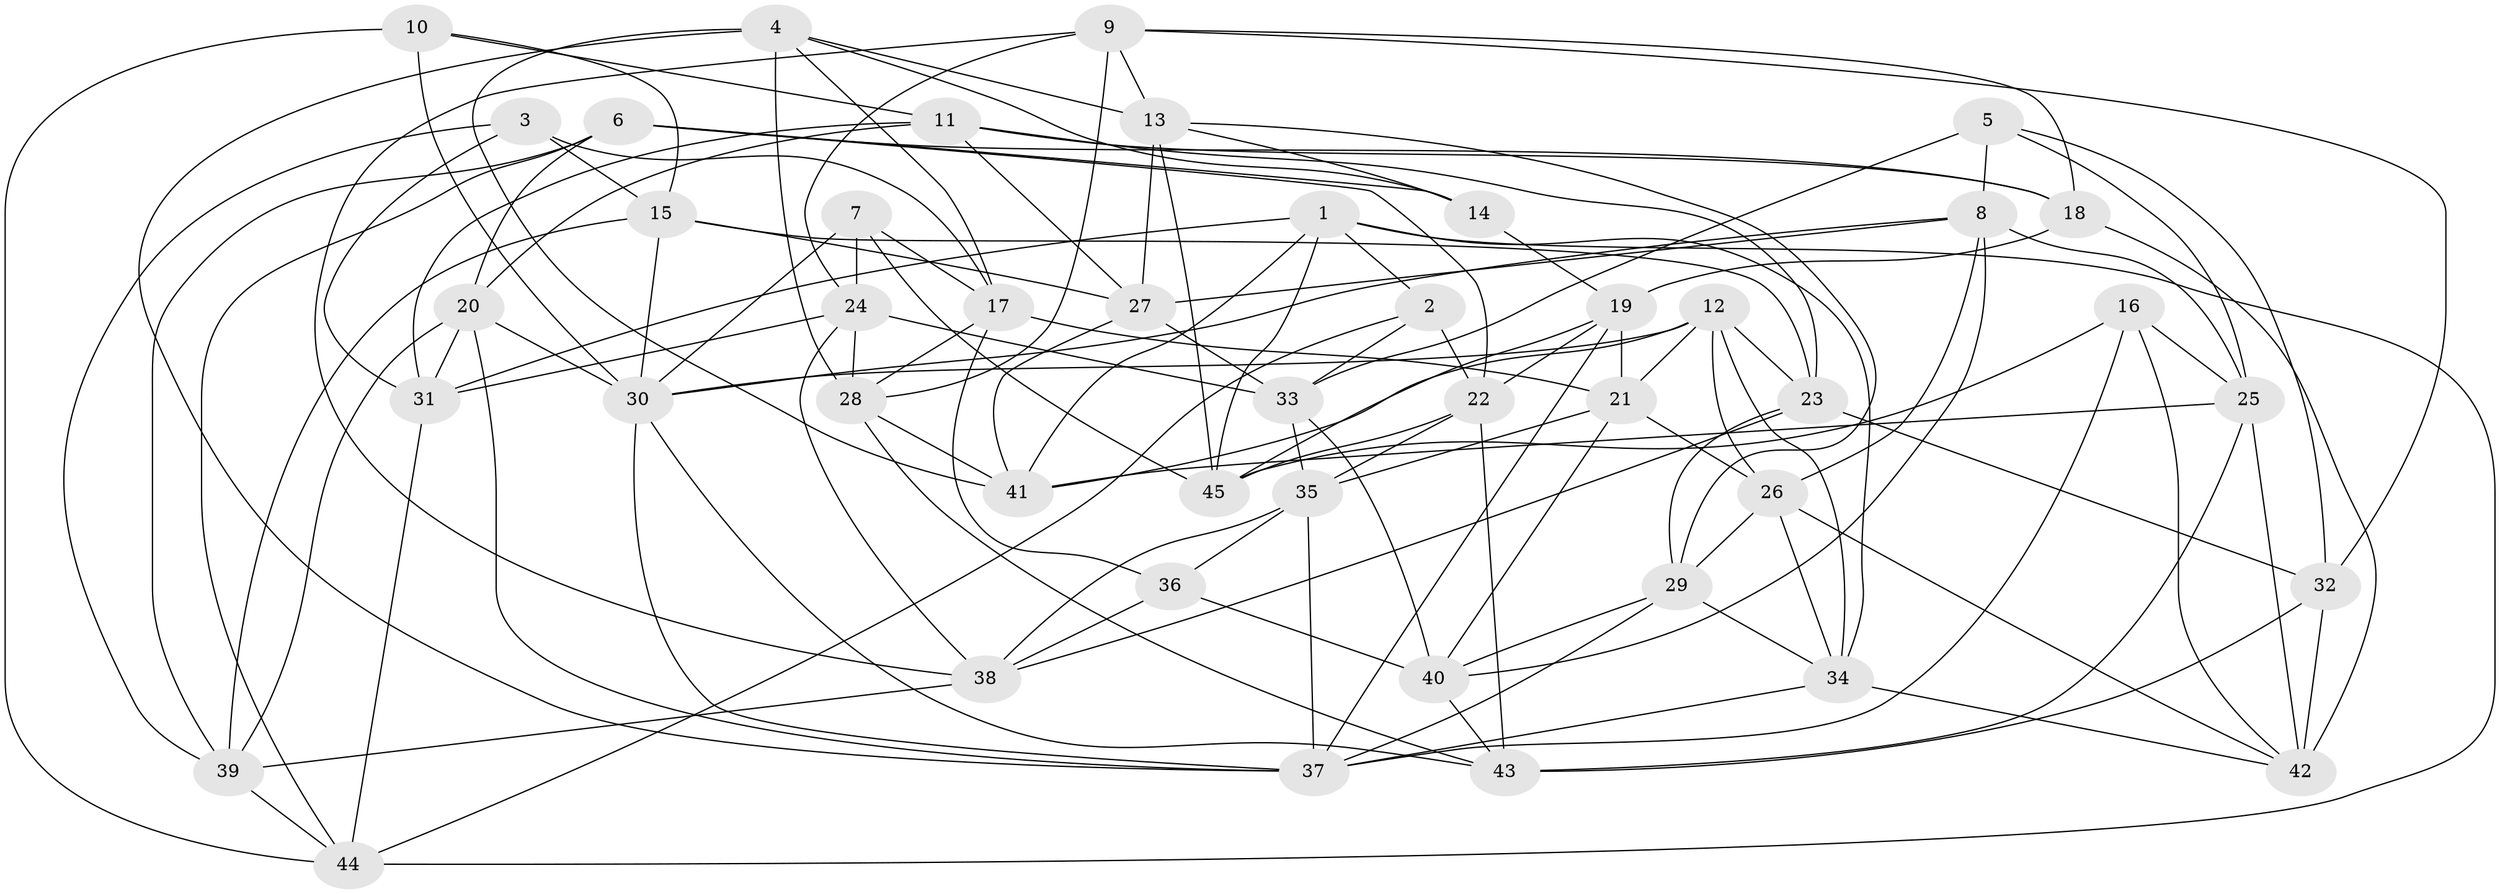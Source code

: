 // original degree distribution, {4: 1.0}
// Generated by graph-tools (version 1.1) at 2025/50/03/09/25 03:50:49]
// undirected, 45 vertices, 128 edges
graph export_dot {
graph [start="1"]
  node [color=gray90,style=filled];
  1;
  2;
  3;
  4;
  5;
  6;
  7;
  8;
  9;
  10;
  11;
  12;
  13;
  14;
  15;
  16;
  17;
  18;
  19;
  20;
  21;
  22;
  23;
  24;
  25;
  26;
  27;
  28;
  29;
  30;
  31;
  32;
  33;
  34;
  35;
  36;
  37;
  38;
  39;
  40;
  41;
  42;
  43;
  44;
  45;
  1 -- 2 [weight=1.0];
  1 -- 31 [weight=1.0];
  1 -- 34 [weight=1.0];
  1 -- 41 [weight=1.0];
  1 -- 44 [weight=1.0];
  1 -- 45 [weight=1.0];
  2 -- 22 [weight=1.0];
  2 -- 33 [weight=1.0];
  2 -- 44 [weight=1.0];
  3 -- 15 [weight=1.0];
  3 -- 17 [weight=1.0];
  3 -- 31 [weight=1.0];
  3 -- 39 [weight=1.0];
  4 -- 13 [weight=1.0];
  4 -- 14 [weight=1.0];
  4 -- 17 [weight=1.0];
  4 -- 28 [weight=1.0];
  4 -- 37 [weight=1.0];
  4 -- 41 [weight=1.0];
  5 -- 8 [weight=1.0];
  5 -- 25 [weight=1.0];
  5 -- 32 [weight=1.0];
  5 -- 33 [weight=1.0];
  6 -- 14 [weight=1.0];
  6 -- 18 [weight=1.0];
  6 -- 20 [weight=1.0];
  6 -- 22 [weight=1.0];
  6 -- 39 [weight=1.0];
  6 -- 44 [weight=1.0];
  7 -- 17 [weight=1.0];
  7 -- 24 [weight=1.0];
  7 -- 30 [weight=1.0];
  7 -- 45 [weight=1.0];
  8 -- 25 [weight=1.0];
  8 -- 26 [weight=1.0];
  8 -- 27 [weight=1.0];
  8 -- 30 [weight=1.0];
  8 -- 40 [weight=1.0];
  9 -- 13 [weight=1.0];
  9 -- 18 [weight=1.0];
  9 -- 24 [weight=1.0];
  9 -- 28 [weight=1.0];
  9 -- 32 [weight=1.0];
  9 -- 38 [weight=1.0];
  10 -- 11 [weight=1.0];
  10 -- 15 [weight=1.0];
  10 -- 30 [weight=1.0];
  10 -- 44 [weight=1.0];
  11 -- 18 [weight=1.0];
  11 -- 20 [weight=1.0];
  11 -- 23 [weight=1.0];
  11 -- 27 [weight=1.0];
  11 -- 31 [weight=1.0];
  12 -- 21 [weight=1.0];
  12 -- 23 [weight=1.0];
  12 -- 26 [weight=1.0];
  12 -- 30 [weight=1.0];
  12 -- 34 [weight=1.0];
  12 -- 41 [weight=1.0];
  13 -- 14 [weight=1.0];
  13 -- 27 [weight=1.0];
  13 -- 29 [weight=1.0];
  13 -- 45 [weight=1.0];
  14 -- 19 [weight=1.0];
  15 -- 23 [weight=1.0];
  15 -- 27 [weight=1.0];
  15 -- 30 [weight=1.0];
  15 -- 39 [weight=1.0];
  16 -- 25 [weight=1.0];
  16 -- 37 [weight=1.0];
  16 -- 42 [weight=1.0];
  16 -- 45 [weight=1.0];
  17 -- 21 [weight=1.0];
  17 -- 28 [weight=1.0];
  17 -- 36 [weight=1.0];
  18 -- 19 [weight=1.0];
  18 -- 42 [weight=2.0];
  19 -- 21 [weight=1.0];
  19 -- 22 [weight=1.0];
  19 -- 37 [weight=1.0];
  19 -- 45 [weight=1.0];
  20 -- 30 [weight=1.0];
  20 -- 31 [weight=1.0];
  20 -- 37 [weight=1.0];
  20 -- 39 [weight=1.0];
  21 -- 26 [weight=1.0];
  21 -- 35 [weight=1.0];
  21 -- 40 [weight=1.0];
  22 -- 35 [weight=1.0];
  22 -- 43 [weight=1.0];
  22 -- 45 [weight=1.0];
  23 -- 29 [weight=1.0];
  23 -- 32 [weight=1.0];
  23 -- 38 [weight=1.0];
  24 -- 28 [weight=1.0];
  24 -- 31 [weight=1.0];
  24 -- 33 [weight=1.0];
  24 -- 38 [weight=1.0];
  25 -- 41 [weight=1.0];
  25 -- 42 [weight=1.0];
  25 -- 43 [weight=1.0];
  26 -- 29 [weight=1.0];
  26 -- 34 [weight=1.0];
  26 -- 42 [weight=1.0];
  27 -- 33 [weight=1.0];
  27 -- 41 [weight=1.0];
  28 -- 41 [weight=1.0];
  28 -- 43 [weight=1.0];
  29 -- 34 [weight=1.0];
  29 -- 37 [weight=1.0];
  29 -- 40 [weight=1.0];
  30 -- 37 [weight=1.0];
  30 -- 43 [weight=1.0];
  31 -- 44 [weight=1.0];
  32 -- 42 [weight=2.0];
  32 -- 43 [weight=1.0];
  33 -- 35 [weight=1.0];
  33 -- 40 [weight=1.0];
  34 -- 37 [weight=1.0];
  34 -- 42 [weight=1.0];
  35 -- 36 [weight=1.0];
  35 -- 37 [weight=1.0];
  35 -- 38 [weight=1.0];
  36 -- 38 [weight=1.0];
  36 -- 40 [weight=1.0];
  38 -- 39 [weight=1.0];
  39 -- 44 [weight=1.0];
  40 -- 43 [weight=1.0];
}
